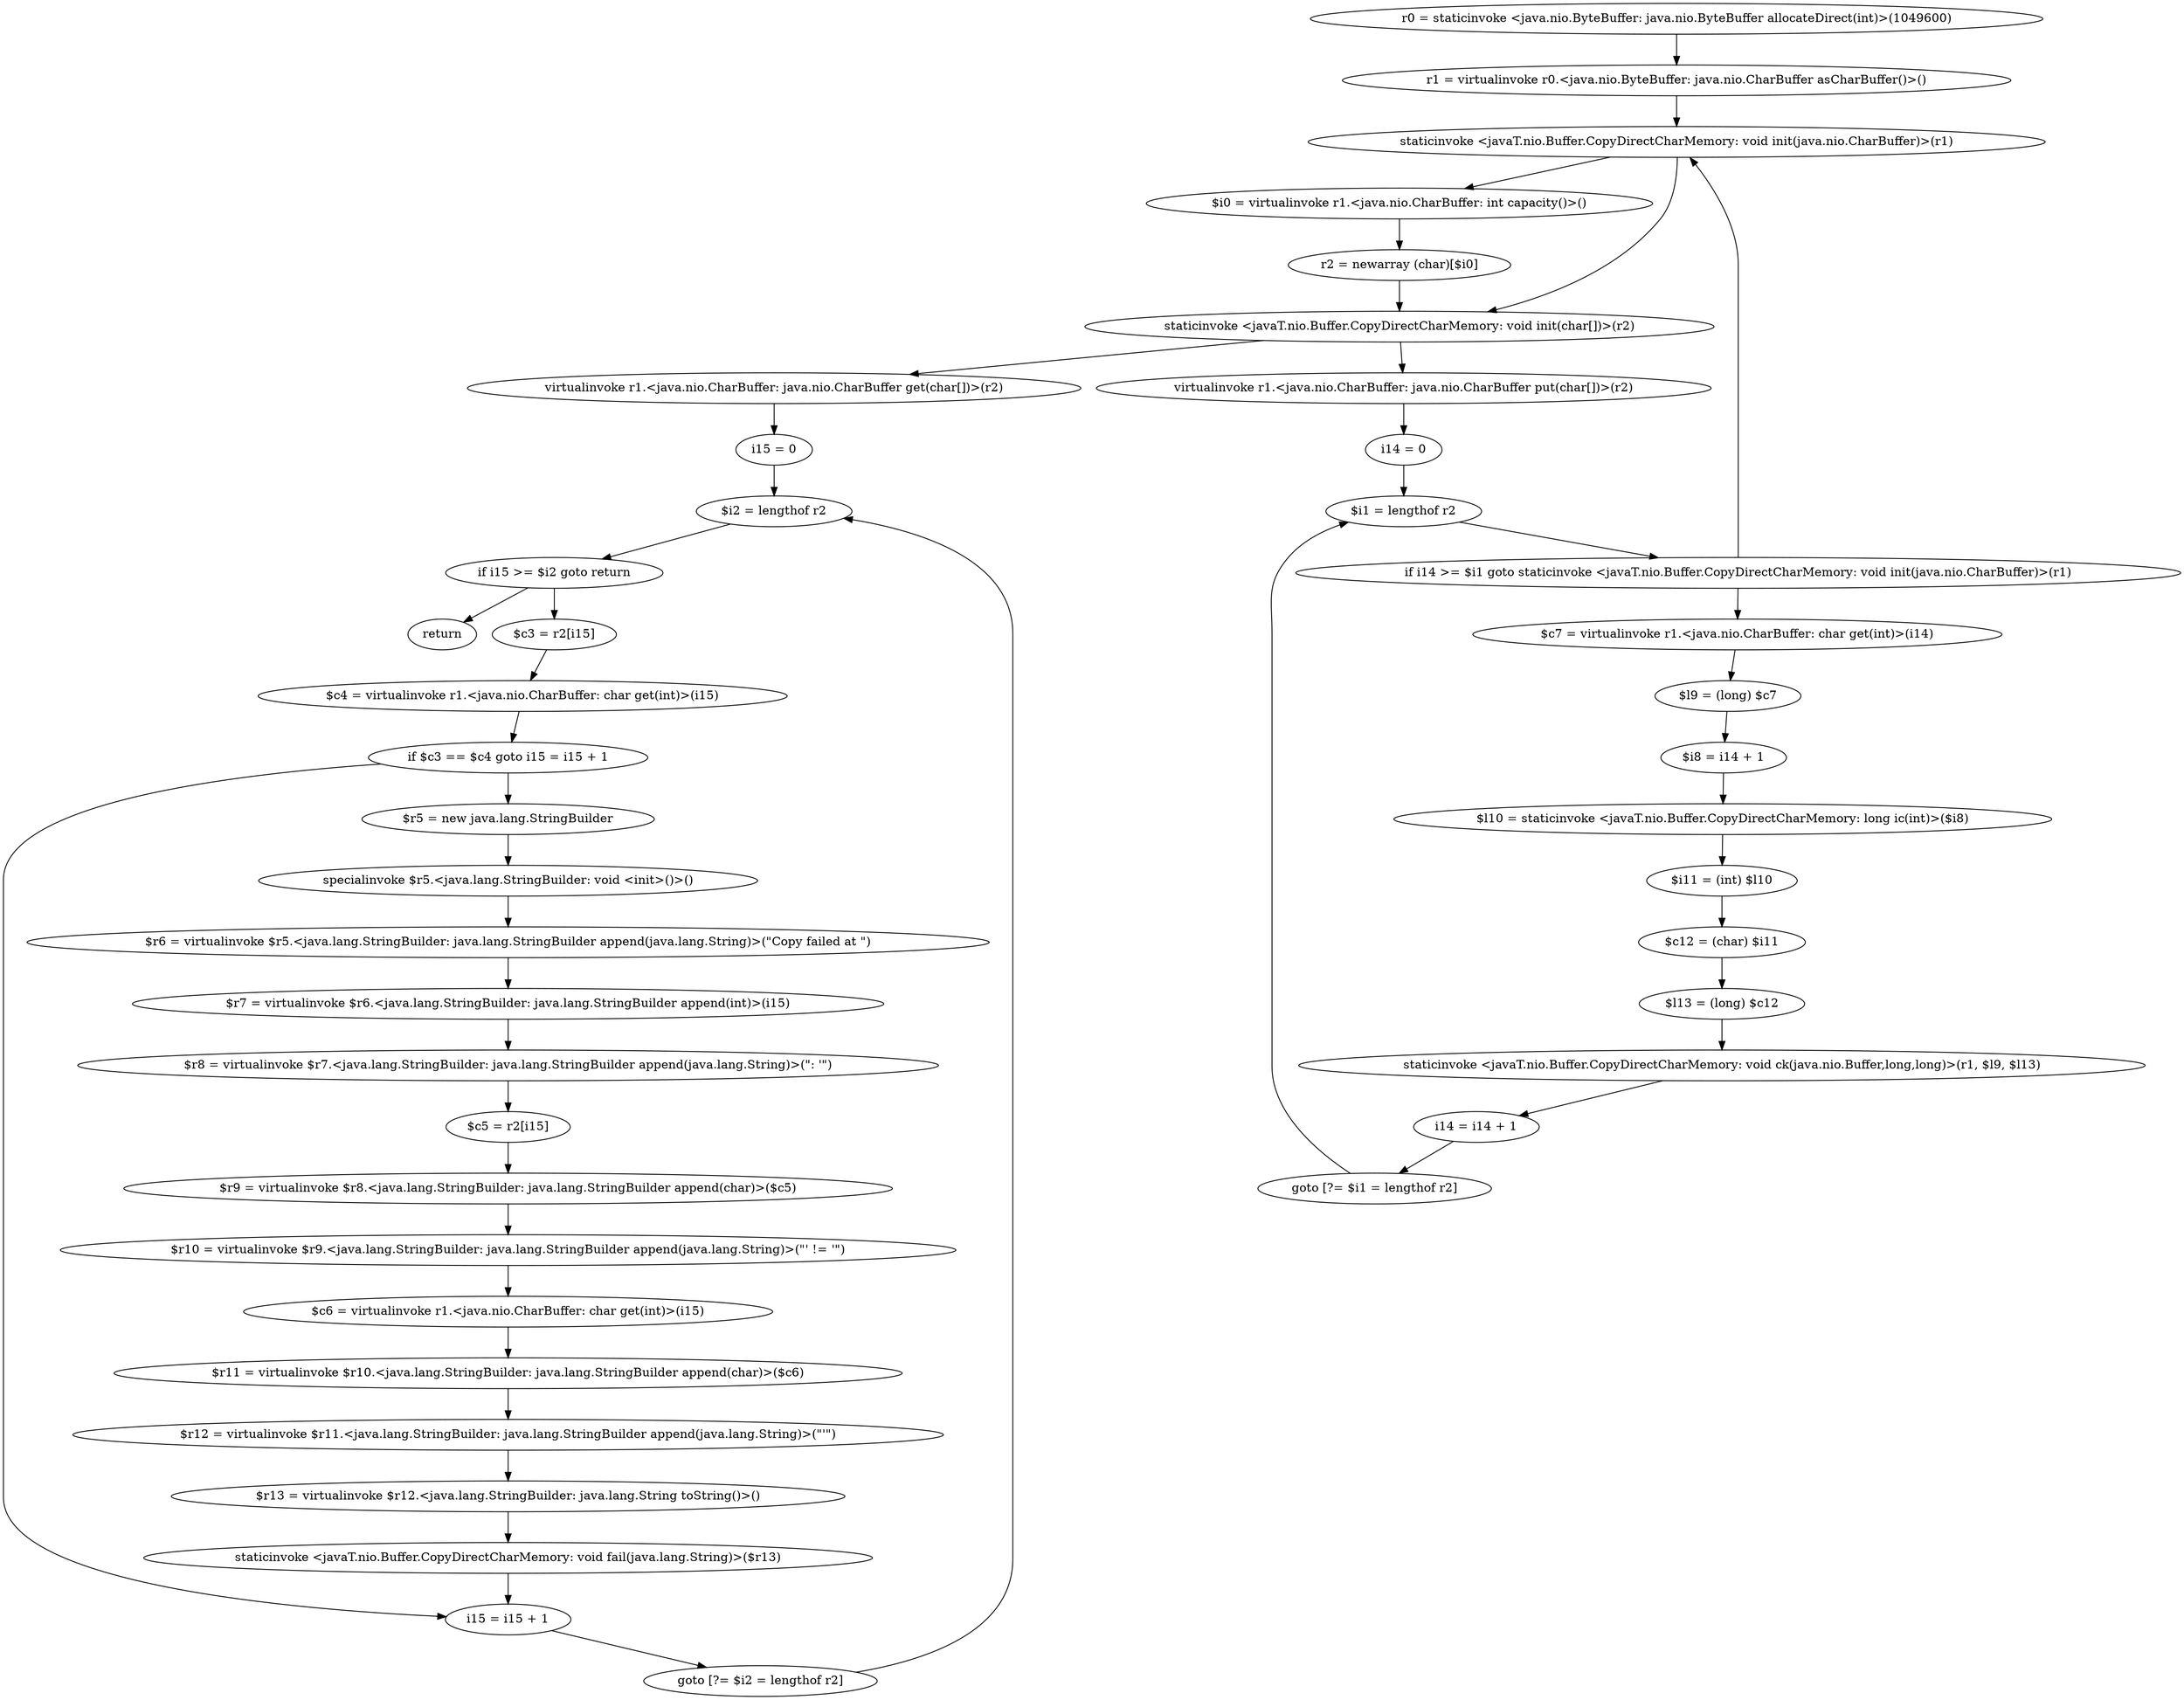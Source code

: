 digraph "unitGraph" {
    "r0 = staticinvoke <java.nio.ByteBuffer: java.nio.ByteBuffer allocateDirect(int)>(1049600)"
    "r1 = virtualinvoke r0.<java.nio.ByteBuffer: java.nio.CharBuffer asCharBuffer()>()"
    "staticinvoke <javaT.nio.Buffer.CopyDirectCharMemory: void init(java.nio.CharBuffer)>(r1)"
    "$i0 = virtualinvoke r1.<java.nio.CharBuffer: int capacity()>()"
    "r2 = newarray (char)[$i0]"
    "staticinvoke <javaT.nio.Buffer.CopyDirectCharMemory: void init(char[])>(r2)"
    "virtualinvoke r1.<java.nio.CharBuffer: java.nio.CharBuffer put(char[])>(r2)"
    "i14 = 0"
    "$i1 = lengthof r2"
    "if i14 >= $i1 goto staticinvoke <javaT.nio.Buffer.CopyDirectCharMemory: void init(java.nio.CharBuffer)>(r1)"
    "$c7 = virtualinvoke r1.<java.nio.CharBuffer: char get(int)>(i14)"
    "$l9 = (long) $c7"
    "$i8 = i14 + 1"
    "$l10 = staticinvoke <javaT.nio.Buffer.CopyDirectCharMemory: long ic(int)>($i8)"
    "$i11 = (int) $l10"
    "$c12 = (char) $i11"
    "$l13 = (long) $c12"
    "staticinvoke <javaT.nio.Buffer.CopyDirectCharMemory: void ck(java.nio.Buffer,long,long)>(r1, $l9, $l13)"
    "i14 = i14 + 1"
    "goto [?= $i1 = lengthof r2]"
    "virtualinvoke r1.<java.nio.CharBuffer: java.nio.CharBuffer get(char[])>(r2)"
    "i15 = 0"
    "$i2 = lengthof r2"
    "if i15 >= $i2 goto return"
    "$c3 = r2[i15]"
    "$c4 = virtualinvoke r1.<java.nio.CharBuffer: char get(int)>(i15)"
    "if $c3 == $c4 goto i15 = i15 + 1"
    "$r5 = new java.lang.StringBuilder"
    "specialinvoke $r5.<java.lang.StringBuilder: void <init>()>()"
    "$r6 = virtualinvoke $r5.<java.lang.StringBuilder: java.lang.StringBuilder append(java.lang.String)>(\"Copy failed at \")"
    "$r7 = virtualinvoke $r6.<java.lang.StringBuilder: java.lang.StringBuilder append(int)>(i15)"
    "$r8 = virtualinvoke $r7.<java.lang.StringBuilder: java.lang.StringBuilder append(java.lang.String)>(\": \'\")"
    "$c5 = r2[i15]"
    "$r9 = virtualinvoke $r8.<java.lang.StringBuilder: java.lang.StringBuilder append(char)>($c5)"
    "$r10 = virtualinvoke $r9.<java.lang.StringBuilder: java.lang.StringBuilder append(java.lang.String)>(\"\' != \'\")"
    "$c6 = virtualinvoke r1.<java.nio.CharBuffer: char get(int)>(i15)"
    "$r11 = virtualinvoke $r10.<java.lang.StringBuilder: java.lang.StringBuilder append(char)>($c6)"
    "$r12 = virtualinvoke $r11.<java.lang.StringBuilder: java.lang.StringBuilder append(java.lang.String)>(\"\'\")"
    "$r13 = virtualinvoke $r12.<java.lang.StringBuilder: java.lang.String toString()>()"
    "staticinvoke <javaT.nio.Buffer.CopyDirectCharMemory: void fail(java.lang.String)>($r13)"
    "i15 = i15 + 1"
    "goto [?= $i2 = lengthof r2]"
    "return"
    "r0 = staticinvoke <java.nio.ByteBuffer: java.nio.ByteBuffer allocateDirect(int)>(1049600)"->"r1 = virtualinvoke r0.<java.nio.ByteBuffer: java.nio.CharBuffer asCharBuffer()>()";
    "r1 = virtualinvoke r0.<java.nio.ByteBuffer: java.nio.CharBuffer asCharBuffer()>()"->"staticinvoke <javaT.nio.Buffer.CopyDirectCharMemory: void init(java.nio.CharBuffer)>(r1)";
    "staticinvoke <javaT.nio.Buffer.CopyDirectCharMemory: void init(java.nio.CharBuffer)>(r1)"->"$i0 = virtualinvoke r1.<java.nio.CharBuffer: int capacity()>()";
    "$i0 = virtualinvoke r1.<java.nio.CharBuffer: int capacity()>()"->"r2 = newarray (char)[$i0]";
    "r2 = newarray (char)[$i0]"->"staticinvoke <javaT.nio.Buffer.CopyDirectCharMemory: void init(char[])>(r2)";
    "staticinvoke <javaT.nio.Buffer.CopyDirectCharMemory: void init(char[])>(r2)"->"virtualinvoke r1.<java.nio.CharBuffer: java.nio.CharBuffer put(char[])>(r2)";
    "virtualinvoke r1.<java.nio.CharBuffer: java.nio.CharBuffer put(char[])>(r2)"->"i14 = 0";
    "i14 = 0"->"$i1 = lengthof r2";
    "$i1 = lengthof r2"->"if i14 >= $i1 goto staticinvoke <javaT.nio.Buffer.CopyDirectCharMemory: void init(java.nio.CharBuffer)>(r1)";
    "if i14 >= $i1 goto staticinvoke <javaT.nio.Buffer.CopyDirectCharMemory: void init(java.nio.CharBuffer)>(r1)"->"$c7 = virtualinvoke r1.<java.nio.CharBuffer: char get(int)>(i14)";
    "if i14 >= $i1 goto staticinvoke <javaT.nio.Buffer.CopyDirectCharMemory: void init(java.nio.CharBuffer)>(r1)"->"staticinvoke <javaT.nio.Buffer.CopyDirectCharMemory: void init(java.nio.CharBuffer)>(r1)";
    "$c7 = virtualinvoke r1.<java.nio.CharBuffer: char get(int)>(i14)"->"$l9 = (long) $c7";
    "$l9 = (long) $c7"->"$i8 = i14 + 1";
    "$i8 = i14 + 1"->"$l10 = staticinvoke <javaT.nio.Buffer.CopyDirectCharMemory: long ic(int)>($i8)";
    "$l10 = staticinvoke <javaT.nio.Buffer.CopyDirectCharMemory: long ic(int)>($i8)"->"$i11 = (int) $l10";
    "$i11 = (int) $l10"->"$c12 = (char) $i11";
    "$c12 = (char) $i11"->"$l13 = (long) $c12";
    "$l13 = (long) $c12"->"staticinvoke <javaT.nio.Buffer.CopyDirectCharMemory: void ck(java.nio.Buffer,long,long)>(r1, $l9, $l13)";
    "staticinvoke <javaT.nio.Buffer.CopyDirectCharMemory: void ck(java.nio.Buffer,long,long)>(r1, $l9, $l13)"->"i14 = i14 + 1";
    "i14 = i14 + 1"->"goto [?= $i1 = lengthof r2]";
    "goto [?= $i1 = lengthof r2]"->"$i1 = lengthof r2";
    "staticinvoke <javaT.nio.Buffer.CopyDirectCharMemory: void init(java.nio.CharBuffer)>(r1)"->"staticinvoke <javaT.nio.Buffer.CopyDirectCharMemory: void init(char[])>(r2)";
    "staticinvoke <javaT.nio.Buffer.CopyDirectCharMemory: void init(char[])>(r2)"->"virtualinvoke r1.<java.nio.CharBuffer: java.nio.CharBuffer get(char[])>(r2)";
    "virtualinvoke r1.<java.nio.CharBuffer: java.nio.CharBuffer get(char[])>(r2)"->"i15 = 0";
    "i15 = 0"->"$i2 = lengthof r2";
    "$i2 = lengthof r2"->"if i15 >= $i2 goto return";
    "if i15 >= $i2 goto return"->"$c3 = r2[i15]";
    "if i15 >= $i2 goto return"->"return";
    "$c3 = r2[i15]"->"$c4 = virtualinvoke r1.<java.nio.CharBuffer: char get(int)>(i15)";
    "$c4 = virtualinvoke r1.<java.nio.CharBuffer: char get(int)>(i15)"->"if $c3 == $c4 goto i15 = i15 + 1";
    "if $c3 == $c4 goto i15 = i15 + 1"->"$r5 = new java.lang.StringBuilder";
    "if $c3 == $c4 goto i15 = i15 + 1"->"i15 = i15 + 1";
    "$r5 = new java.lang.StringBuilder"->"specialinvoke $r5.<java.lang.StringBuilder: void <init>()>()";
    "specialinvoke $r5.<java.lang.StringBuilder: void <init>()>()"->"$r6 = virtualinvoke $r5.<java.lang.StringBuilder: java.lang.StringBuilder append(java.lang.String)>(\"Copy failed at \")";
    "$r6 = virtualinvoke $r5.<java.lang.StringBuilder: java.lang.StringBuilder append(java.lang.String)>(\"Copy failed at \")"->"$r7 = virtualinvoke $r6.<java.lang.StringBuilder: java.lang.StringBuilder append(int)>(i15)";
    "$r7 = virtualinvoke $r6.<java.lang.StringBuilder: java.lang.StringBuilder append(int)>(i15)"->"$r8 = virtualinvoke $r7.<java.lang.StringBuilder: java.lang.StringBuilder append(java.lang.String)>(\": \'\")";
    "$r8 = virtualinvoke $r7.<java.lang.StringBuilder: java.lang.StringBuilder append(java.lang.String)>(\": \'\")"->"$c5 = r2[i15]";
    "$c5 = r2[i15]"->"$r9 = virtualinvoke $r8.<java.lang.StringBuilder: java.lang.StringBuilder append(char)>($c5)";
    "$r9 = virtualinvoke $r8.<java.lang.StringBuilder: java.lang.StringBuilder append(char)>($c5)"->"$r10 = virtualinvoke $r9.<java.lang.StringBuilder: java.lang.StringBuilder append(java.lang.String)>(\"\' != \'\")";
    "$r10 = virtualinvoke $r9.<java.lang.StringBuilder: java.lang.StringBuilder append(java.lang.String)>(\"\' != \'\")"->"$c6 = virtualinvoke r1.<java.nio.CharBuffer: char get(int)>(i15)";
    "$c6 = virtualinvoke r1.<java.nio.CharBuffer: char get(int)>(i15)"->"$r11 = virtualinvoke $r10.<java.lang.StringBuilder: java.lang.StringBuilder append(char)>($c6)";
    "$r11 = virtualinvoke $r10.<java.lang.StringBuilder: java.lang.StringBuilder append(char)>($c6)"->"$r12 = virtualinvoke $r11.<java.lang.StringBuilder: java.lang.StringBuilder append(java.lang.String)>(\"\'\")";
    "$r12 = virtualinvoke $r11.<java.lang.StringBuilder: java.lang.StringBuilder append(java.lang.String)>(\"\'\")"->"$r13 = virtualinvoke $r12.<java.lang.StringBuilder: java.lang.String toString()>()";
    "$r13 = virtualinvoke $r12.<java.lang.StringBuilder: java.lang.String toString()>()"->"staticinvoke <javaT.nio.Buffer.CopyDirectCharMemory: void fail(java.lang.String)>($r13)";
    "staticinvoke <javaT.nio.Buffer.CopyDirectCharMemory: void fail(java.lang.String)>($r13)"->"i15 = i15 + 1";
    "i15 = i15 + 1"->"goto [?= $i2 = lengthof r2]";
    "goto [?= $i2 = lengthof r2]"->"$i2 = lengthof r2";
}
